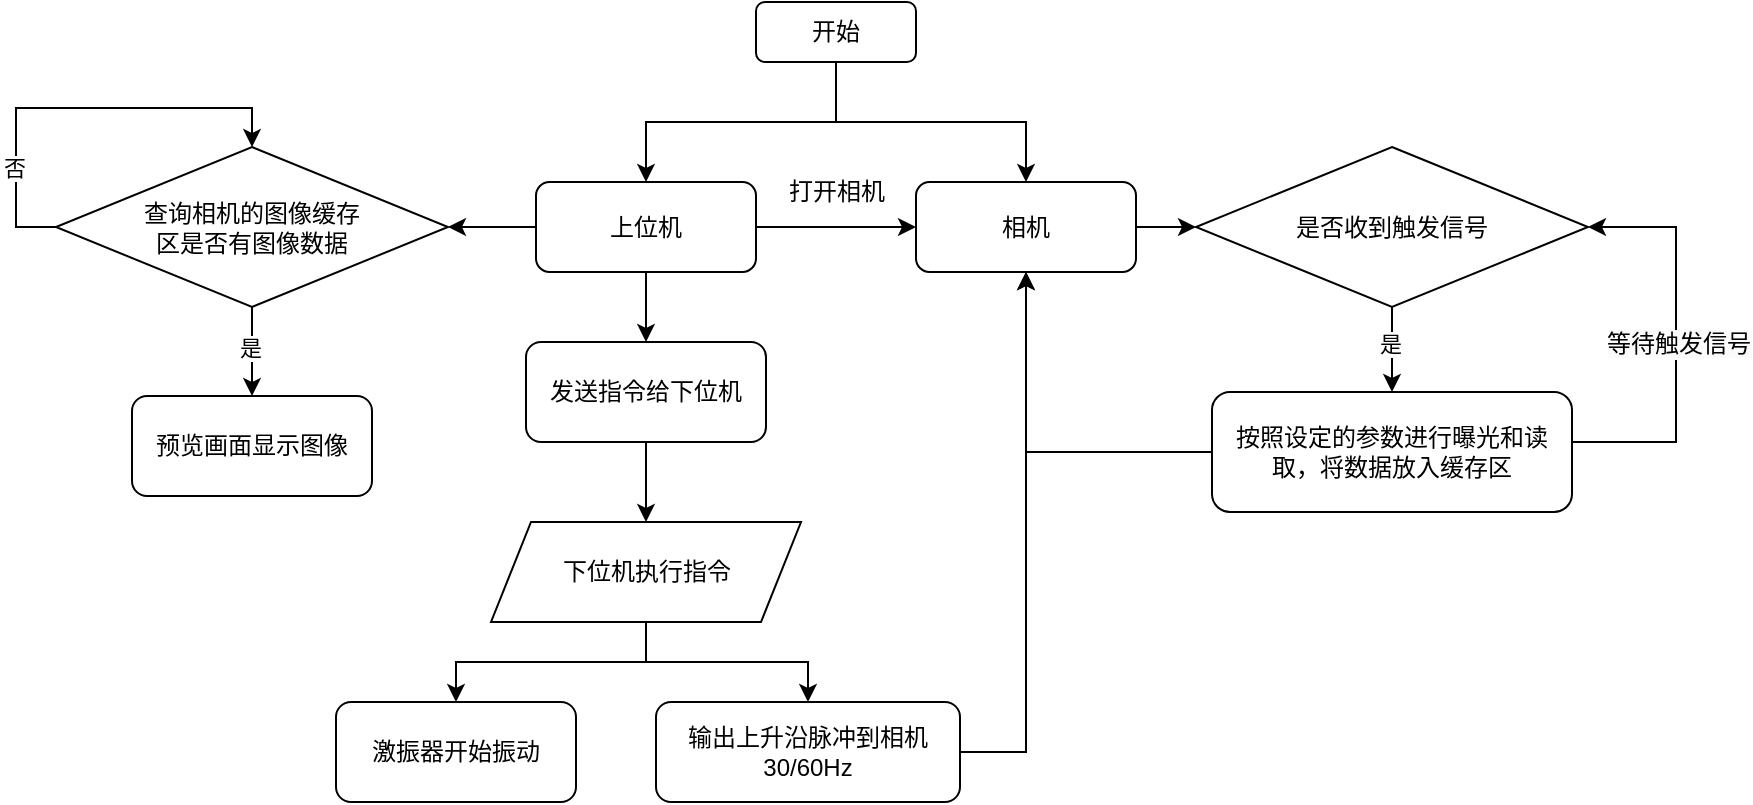 <mxfile version="24.4.13" type="github">
  <diagram id="C5RBs43oDa-KdzZeNtuy" name="Page-1">
    <mxGraphModel dx="1960" dy="793" grid="1" gridSize="10" guides="1" tooltips="1" connect="1" arrows="1" fold="1" page="1" pageScale="1" pageWidth="827" pageHeight="1169" math="0" shadow="0">
      <root>
        <mxCell id="WIyWlLk6GJQsqaUBKTNV-0" />
        <mxCell id="WIyWlLk6GJQsqaUBKTNV-1" parent="WIyWlLk6GJQsqaUBKTNV-0" />
        <mxCell id="xUbYYVlE5Ibv-hUlgC6j-0" style="edgeStyle=orthogonalEdgeStyle;rounded=0;orthogonalLoop=1;jettySize=auto;html=1;exitX=0.5;exitY=1;exitDx=0;exitDy=0;entryX=0.5;entryY=0;entryDx=0;entryDy=0;" edge="1" parent="WIyWlLk6GJQsqaUBKTNV-1" source="xUbYYVlE5Ibv-hUlgC6j-2" target="xUbYYVlE5Ibv-hUlgC6j-6">
          <mxGeometry relative="1" as="geometry" />
        </mxCell>
        <mxCell id="xUbYYVlE5Ibv-hUlgC6j-1" style="edgeStyle=orthogonalEdgeStyle;rounded=0;orthogonalLoop=1;jettySize=auto;html=1;exitX=0.5;exitY=1;exitDx=0;exitDy=0;entryX=0.5;entryY=0;entryDx=0;entryDy=0;" edge="1" parent="WIyWlLk6GJQsqaUBKTNV-1" source="xUbYYVlE5Ibv-hUlgC6j-2" target="xUbYYVlE5Ibv-hUlgC6j-24">
          <mxGeometry relative="1" as="geometry" />
        </mxCell>
        <mxCell id="xUbYYVlE5Ibv-hUlgC6j-2" value="开始" style="rounded=1;whiteSpace=wrap;html=1;" vertex="1" parent="WIyWlLk6GJQsqaUBKTNV-1">
          <mxGeometry x="349" y="290" width="80" height="30" as="geometry" />
        </mxCell>
        <mxCell id="xUbYYVlE5Ibv-hUlgC6j-3" value="" style="edgeStyle=orthogonalEdgeStyle;rounded=0;orthogonalLoop=1;jettySize=auto;html=1;" edge="1" parent="WIyWlLk6GJQsqaUBKTNV-1" source="xUbYYVlE5Ibv-hUlgC6j-6" target="xUbYYVlE5Ibv-hUlgC6j-24">
          <mxGeometry relative="1" as="geometry" />
        </mxCell>
        <mxCell id="xUbYYVlE5Ibv-hUlgC6j-4" style="edgeStyle=orthogonalEdgeStyle;rounded=0;orthogonalLoop=1;jettySize=auto;html=1;exitX=0;exitY=0.5;exitDx=0;exitDy=0;entryX=1;entryY=0.5;entryDx=0;entryDy=0;" edge="1" parent="WIyWlLk6GJQsqaUBKTNV-1" source="xUbYYVlE5Ibv-hUlgC6j-6" target="xUbYYVlE5Ibv-hUlgC6j-15">
          <mxGeometry relative="1" as="geometry" />
        </mxCell>
        <mxCell id="xUbYYVlE5Ibv-hUlgC6j-5" value="" style="edgeStyle=orthogonalEdgeStyle;rounded=0;orthogonalLoop=1;jettySize=auto;html=1;" edge="1" parent="WIyWlLk6GJQsqaUBKTNV-1" source="xUbYYVlE5Ibv-hUlgC6j-6" target="xUbYYVlE5Ibv-hUlgC6j-8">
          <mxGeometry relative="1" as="geometry" />
        </mxCell>
        <mxCell id="xUbYYVlE5Ibv-hUlgC6j-6" value="上位机" style="rounded=1;whiteSpace=wrap;html=1;" vertex="1" parent="WIyWlLk6GJQsqaUBKTNV-1">
          <mxGeometry x="239" y="380" width="110" height="45" as="geometry" />
        </mxCell>
        <mxCell id="xUbYYVlE5Ibv-hUlgC6j-7" value="" style="edgeStyle=orthogonalEdgeStyle;rounded=0;orthogonalLoop=1;jettySize=auto;html=1;" edge="1" parent="WIyWlLk6GJQsqaUBKTNV-1" source="xUbYYVlE5Ibv-hUlgC6j-8" target="xUbYYVlE5Ibv-hUlgC6j-11">
          <mxGeometry relative="1" as="geometry" />
        </mxCell>
        <mxCell id="xUbYYVlE5Ibv-hUlgC6j-8" value="发送指令给下位机" style="rounded=1;whiteSpace=wrap;html=1;" vertex="1" parent="WIyWlLk6GJQsqaUBKTNV-1">
          <mxGeometry x="234" y="460" width="120" height="50" as="geometry" />
        </mxCell>
        <mxCell id="xUbYYVlE5Ibv-hUlgC6j-9" value="" style="edgeStyle=orthogonalEdgeStyle;rounded=0;orthogonalLoop=1;jettySize=auto;html=1;" edge="1" parent="WIyWlLk6GJQsqaUBKTNV-1" source="xUbYYVlE5Ibv-hUlgC6j-11" target="xUbYYVlE5Ibv-hUlgC6j-16">
          <mxGeometry relative="1" as="geometry" />
        </mxCell>
        <mxCell id="xUbYYVlE5Ibv-hUlgC6j-10" style="edgeStyle=orthogonalEdgeStyle;rounded=0;orthogonalLoop=1;jettySize=auto;html=1;exitX=0.5;exitY=1;exitDx=0;exitDy=0;entryX=0.5;entryY=0;entryDx=0;entryDy=0;" edge="1" parent="WIyWlLk6GJQsqaUBKTNV-1" source="xUbYYVlE5Ibv-hUlgC6j-11" target="xUbYYVlE5Ibv-hUlgC6j-13">
          <mxGeometry relative="1" as="geometry" />
        </mxCell>
        <mxCell id="xUbYYVlE5Ibv-hUlgC6j-11" value="下位机执行指令" style="shape=parallelogram;perimeter=parallelogramPerimeter;whiteSpace=wrap;html=1;fixedSize=1;" vertex="1" parent="WIyWlLk6GJQsqaUBKTNV-1">
          <mxGeometry x="216.5" y="550" width="155" height="50" as="geometry" />
        </mxCell>
        <mxCell id="xUbYYVlE5Ibv-hUlgC6j-12" style="edgeStyle=orthogonalEdgeStyle;rounded=0;orthogonalLoop=1;jettySize=auto;html=1;entryX=0.5;entryY=1;entryDx=0;entryDy=0;" edge="1" parent="WIyWlLk6GJQsqaUBKTNV-1" source="xUbYYVlE5Ibv-hUlgC6j-13" target="xUbYYVlE5Ibv-hUlgC6j-24">
          <mxGeometry relative="1" as="geometry">
            <Array as="points">
              <mxPoint x="484" y="665" />
            </Array>
          </mxGeometry>
        </mxCell>
        <mxCell id="xUbYYVlE5Ibv-hUlgC6j-13" value="输出上升沿脉冲到相机&lt;div&gt;30/60Hz&lt;/div&gt;" style="rounded=1;whiteSpace=wrap;html=1;" vertex="1" parent="WIyWlLk6GJQsqaUBKTNV-1">
          <mxGeometry x="299" y="640" width="152" height="50" as="geometry" />
        </mxCell>
        <mxCell id="xUbYYVlE5Ibv-hUlgC6j-14" value="" style="edgeStyle=orthogonalEdgeStyle;rounded=0;orthogonalLoop=1;jettySize=auto;html=1;" edge="1" parent="WIyWlLk6GJQsqaUBKTNV-1" source="xUbYYVlE5Ibv-hUlgC6j-15" target="xUbYYVlE5Ibv-hUlgC6j-21">
          <mxGeometry relative="1" as="geometry" />
        </mxCell>
        <mxCell id="xUbYYVlE5Ibv-hUlgC6j-37" value="是" style="edgeLabel;html=1;align=center;verticalAlign=middle;resizable=0;points=[];" vertex="1" connectable="0" parent="xUbYYVlE5Ibv-hUlgC6j-14">
          <mxGeometry x="-0.287" y="-1" relative="1" as="geometry">
            <mxPoint y="4" as="offset" />
          </mxGeometry>
        </mxCell>
        <mxCell id="xUbYYVlE5Ibv-hUlgC6j-15" value="查询相机的图像缓存&lt;div&gt;区&lt;span style=&quot;background-color: initial;&quot;&gt;是否有图像数据&lt;/span&gt;&lt;/div&gt;" style="rhombus;whiteSpace=wrap;html=1;" vertex="1" parent="WIyWlLk6GJQsqaUBKTNV-1">
          <mxGeometry x="-1" y="362.5" width="196" height="80" as="geometry" />
        </mxCell>
        <mxCell id="xUbYYVlE5Ibv-hUlgC6j-16" value="激振器开始振动" style="rounded=1;whiteSpace=wrap;html=1;" vertex="1" parent="WIyWlLk6GJQsqaUBKTNV-1">
          <mxGeometry x="139" y="640" width="120" height="50" as="geometry" />
        </mxCell>
        <mxCell id="xUbYYVlE5Ibv-hUlgC6j-17" style="edgeStyle=orthogonalEdgeStyle;rounded=0;orthogonalLoop=1;jettySize=auto;html=1;exitX=1;exitY=0.5;exitDx=0;exitDy=0;entryX=1;entryY=0.5;entryDx=0;entryDy=0;" edge="1" parent="WIyWlLk6GJQsqaUBKTNV-1" source="xUbYYVlE5Ibv-hUlgC6j-19" target="xUbYYVlE5Ibv-hUlgC6j-27">
          <mxGeometry relative="1" as="geometry">
            <Array as="points">
              <mxPoint x="809" y="510" />
              <mxPoint x="809" y="403" />
            </Array>
          </mxGeometry>
        </mxCell>
        <mxCell id="xUbYYVlE5Ibv-hUlgC6j-44" value="&lt;span style=&quot;font-size: 12px; background-color: rgb(251, 251, 251);&quot;&gt;等待触发信号&lt;/span&gt;" style="edgeLabel;html=1;align=center;verticalAlign=middle;resizable=0;points=[];" vertex="1" connectable="0" parent="xUbYYVlE5Ibv-hUlgC6j-17">
          <mxGeometry x="0.017" y="-1" relative="1" as="geometry">
            <mxPoint as="offset" />
          </mxGeometry>
        </mxCell>
        <mxCell id="xUbYYVlE5Ibv-hUlgC6j-29" style="edgeStyle=orthogonalEdgeStyle;rounded=0;orthogonalLoop=1;jettySize=auto;html=1;entryX=0.5;entryY=1;entryDx=0;entryDy=0;" edge="1" parent="WIyWlLk6GJQsqaUBKTNV-1" source="xUbYYVlE5Ibv-hUlgC6j-19" target="xUbYYVlE5Ibv-hUlgC6j-24">
          <mxGeometry relative="1" as="geometry" />
        </mxCell>
        <mxCell id="xUbYYVlE5Ibv-hUlgC6j-19" value="按照设定的参数进行曝光和读取，将数据放入缓存区" style="rounded=1;whiteSpace=wrap;html=1;" vertex="1" parent="WIyWlLk6GJQsqaUBKTNV-1">
          <mxGeometry x="577" y="485" width="180" height="60" as="geometry" />
        </mxCell>
        <mxCell id="xUbYYVlE5Ibv-hUlgC6j-21" value="预览画面显示图像" style="rounded=1;whiteSpace=wrap;html=1;" vertex="1" parent="WIyWlLk6GJQsqaUBKTNV-1">
          <mxGeometry x="37" y="487" width="120" height="50" as="geometry" />
        </mxCell>
        <mxCell id="xUbYYVlE5Ibv-hUlgC6j-23" value="" style="edgeStyle=orthogonalEdgeStyle;rounded=0;orthogonalLoop=1;jettySize=auto;html=1;" edge="1" parent="WIyWlLk6GJQsqaUBKTNV-1" source="xUbYYVlE5Ibv-hUlgC6j-24" target="xUbYYVlE5Ibv-hUlgC6j-27">
          <mxGeometry relative="1" as="geometry" />
        </mxCell>
        <mxCell id="xUbYYVlE5Ibv-hUlgC6j-24" value="相机" style="rounded=1;whiteSpace=wrap;html=1;" vertex="1" parent="WIyWlLk6GJQsqaUBKTNV-1">
          <mxGeometry x="429" y="380" width="110" height="45" as="geometry" />
        </mxCell>
        <mxCell id="xUbYYVlE5Ibv-hUlgC6j-25" value="打开相机" style="text;html=1;align=center;verticalAlign=middle;resizable=0;points=[];autosize=1;strokeColor=none;fillColor=none;" vertex="1" parent="WIyWlLk6GJQsqaUBKTNV-1">
          <mxGeometry x="354" y="370" width="70" height="30" as="geometry" />
        </mxCell>
        <mxCell id="xUbYYVlE5Ibv-hUlgC6j-26" value="" style="edgeStyle=orthogonalEdgeStyle;rounded=0;orthogonalLoop=1;jettySize=auto;html=1;" edge="1" parent="WIyWlLk6GJQsqaUBKTNV-1" source="xUbYYVlE5Ibv-hUlgC6j-27" target="xUbYYVlE5Ibv-hUlgC6j-19">
          <mxGeometry relative="1" as="geometry" />
        </mxCell>
        <mxCell id="xUbYYVlE5Ibv-hUlgC6j-38" value="是" style="edgeLabel;html=1;align=center;verticalAlign=middle;resizable=0;points=[];" vertex="1" connectable="0" parent="xUbYYVlE5Ibv-hUlgC6j-26">
          <mxGeometry x="-0.412" y="-1" relative="1" as="geometry">
            <mxPoint y="6" as="offset" />
          </mxGeometry>
        </mxCell>
        <mxCell id="xUbYYVlE5Ibv-hUlgC6j-27" value="是否收到触发信号" style="rhombus;whiteSpace=wrap;html=1;" vertex="1" parent="WIyWlLk6GJQsqaUBKTNV-1">
          <mxGeometry x="569" y="362.5" width="196" height="80" as="geometry" />
        </mxCell>
        <mxCell id="xUbYYVlE5Ibv-hUlgC6j-33" style="edgeStyle=orthogonalEdgeStyle;rounded=0;orthogonalLoop=1;jettySize=auto;html=1;exitX=0;exitY=0.5;exitDx=0;exitDy=0;entryX=0.5;entryY=0;entryDx=0;entryDy=0;" edge="1" parent="WIyWlLk6GJQsqaUBKTNV-1" source="xUbYYVlE5Ibv-hUlgC6j-15" target="xUbYYVlE5Ibv-hUlgC6j-15">
          <mxGeometry relative="1" as="geometry">
            <Array as="points">
              <mxPoint x="-21" y="403" />
              <mxPoint x="-21" y="343" />
              <mxPoint x="97" y="343" />
            </Array>
          </mxGeometry>
        </mxCell>
        <mxCell id="xUbYYVlE5Ibv-hUlgC6j-34" value="否" style="edgeLabel;html=1;align=center;verticalAlign=middle;resizable=0;points=[];" vertex="1" connectable="0" parent="xUbYYVlE5Ibv-hUlgC6j-33">
          <mxGeometry x="-0.544" y="1" relative="1" as="geometry">
            <mxPoint as="offset" />
          </mxGeometry>
        </mxCell>
      </root>
    </mxGraphModel>
  </diagram>
</mxfile>
